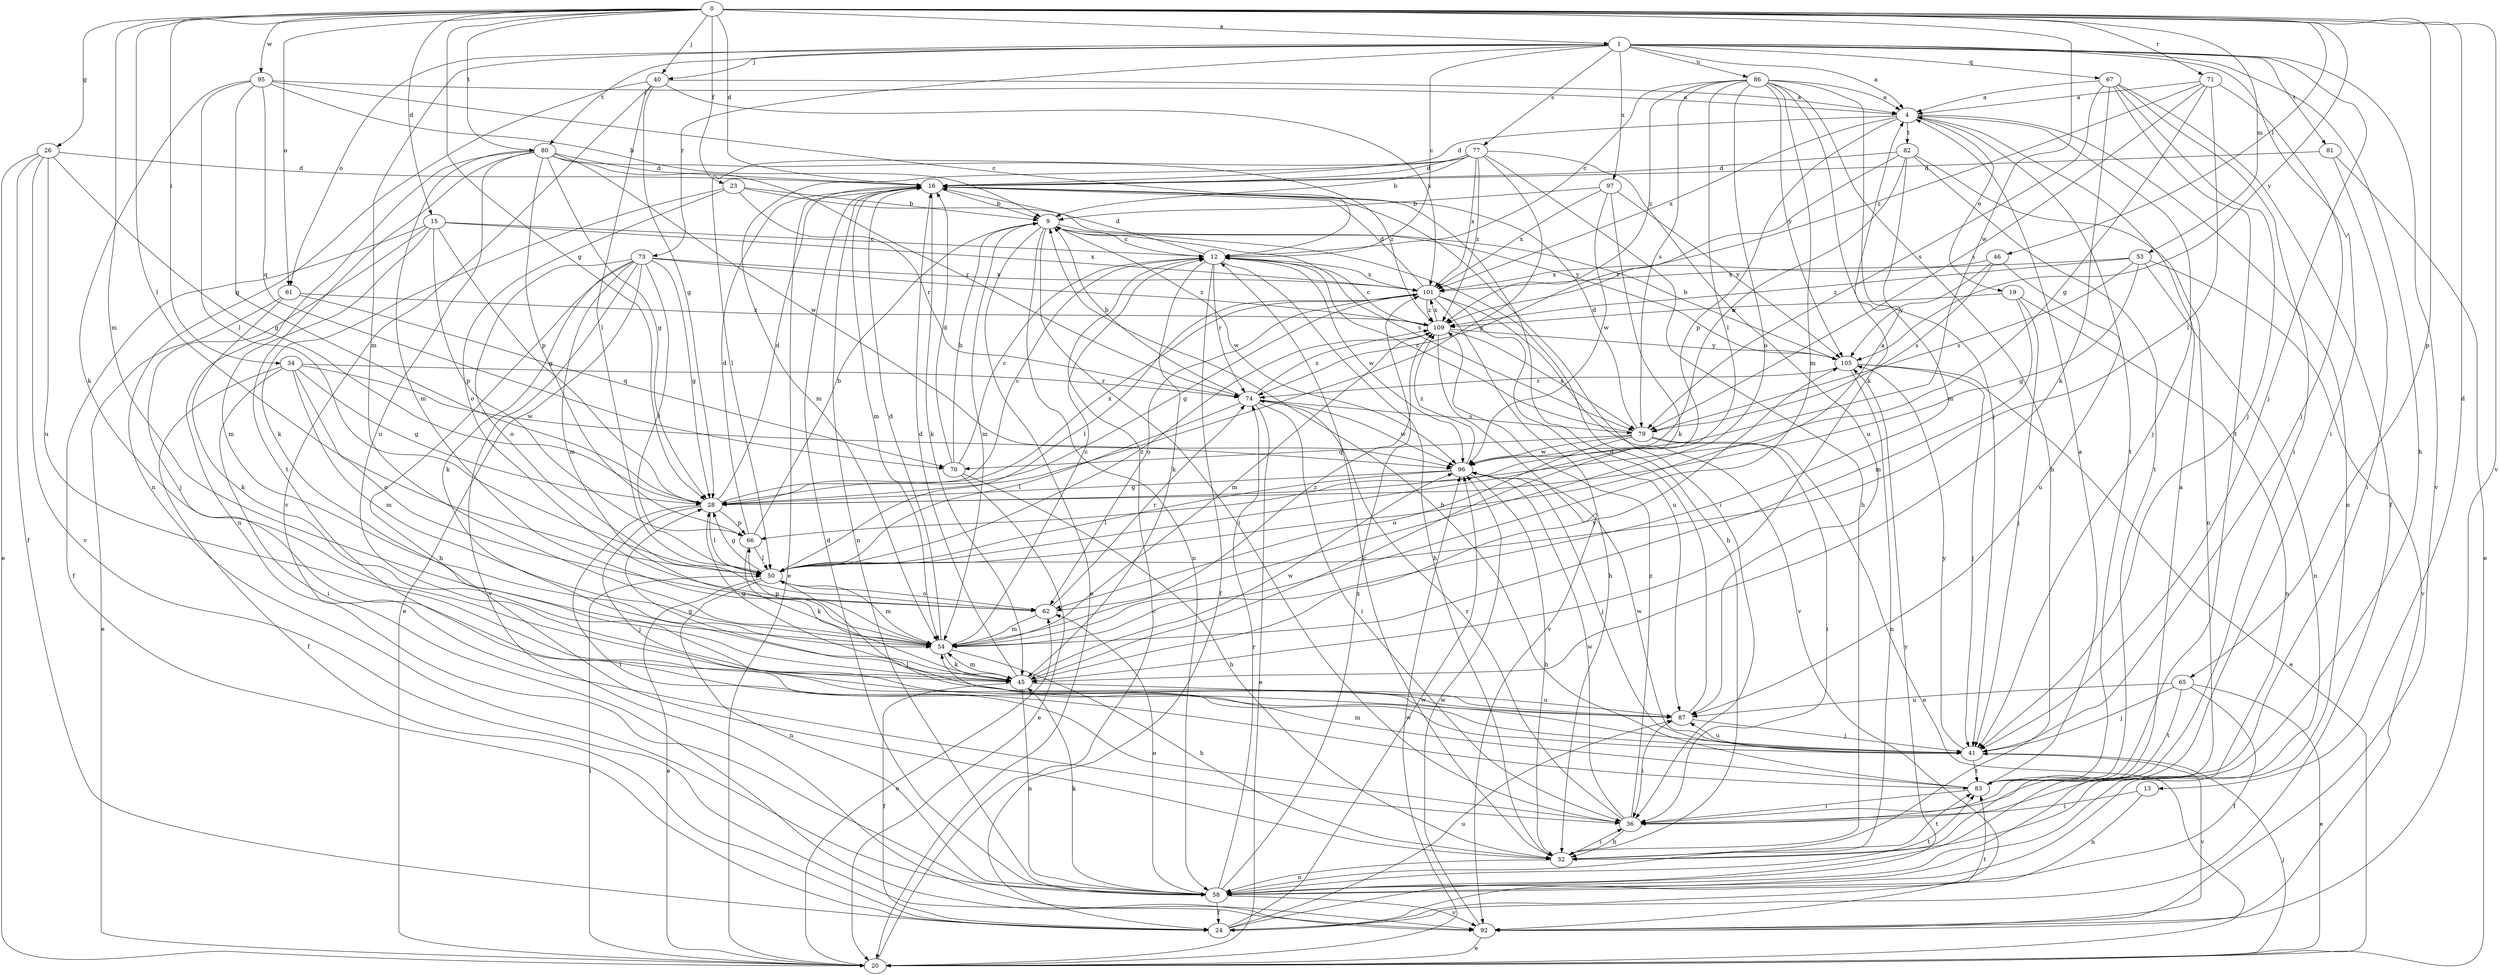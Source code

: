 strict digraph  {
0;
1;
4;
9;
12;
13;
15;
16;
19;
20;
23;
24;
26;
28;
32;
34;
36;
40;
41;
45;
46;
50;
53;
54;
58;
61;
62;
65;
66;
67;
70;
71;
73;
74;
77;
79;
80;
81;
82;
83;
86;
87;
92;
95;
96;
97;
101;
105;
109;
0 -> 1  [label=a];
0 -> 13  [label=d];
0 -> 15  [label=d];
0 -> 16  [label=d];
0 -> 23  [label=f];
0 -> 26  [label=g];
0 -> 28  [label=g];
0 -> 34  [label=i];
0 -> 40  [label=j];
0 -> 46  [label=l];
0 -> 50  [label=l];
0 -> 53  [label=m];
0 -> 54  [label=m];
0 -> 61  [label=o];
0 -> 65  [label=p];
0 -> 71  [label=r];
0 -> 80  [label=t];
0 -> 92  [label=v];
0 -> 95  [label=w];
0 -> 96  [label=w];
0 -> 105  [label=y];
1 -> 4  [label=a];
1 -> 12  [label=c];
1 -> 32  [label=h];
1 -> 36  [label=i];
1 -> 40  [label=j];
1 -> 41  [label=j];
1 -> 54  [label=m];
1 -> 61  [label=o];
1 -> 67  [label=q];
1 -> 73  [label=r];
1 -> 77  [label=s];
1 -> 80  [label=t];
1 -> 81  [label=t];
1 -> 86  [label=u];
1 -> 92  [label=v];
1 -> 97  [label=x];
4 -> 16  [label=d];
4 -> 19  [label=e];
4 -> 41  [label=j];
4 -> 58  [label=n];
4 -> 66  [label=p];
4 -> 82  [label=t];
4 -> 83  [label=t];
4 -> 101  [label=x];
9 -> 12  [label=c];
9 -> 20  [label=e];
9 -> 32  [label=h];
9 -> 36  [label=i];
9 -> 54  [label=m];
9 -> 58  [label=n];
9 -> 79  [label=s];
9 -> 96  [label=w];
12 -> 16  [label=d];
12 -> 24  [label=f];
12 -> 32  [label=h];
12 -> 45  [label=k];
12 -> 74  [label=r];
12 -> 96  [label=w];
12 -> 101  [label=x];
13 -> 36  [label=i];
13 -> 58  [label=n];
15 -> 12  [label=c];
15 -> 24  [label=f];
15 -> 28  [label=g];
15 -> 41  [label=j];
15 -> 54  [label=m];
15 -> 66  [label=p];
15 -> 101  [label=x];
16 -> 9  [label=b];
16 -> 20  [label=e];
16 -> 36  [label=i];
16 -> 45  [label=k];
16 -> 54  [label=m];
16 -> 58  [label=n];
19 -> 41  [label=j];
19 -> 54  [label=m];
19 -> 58  [label=n];
19 -> 109  [label=z];
20 -> 12  [label=c];
20 -> 41  [label=j];
20 -> 50  [label=l];
20 -> 62  [label=o];
20 -> 96  [label=w];
23 -> 9  [label=b];
23 -> 45  [label=k];
23 -> 62  [label=o];
23 -> 74  [label=r];
23 -> 105  [label=y];
24 -> 83  [label=t];
24 -> 87  [label=u];
24 -> 96  [label=w];
24 -> 105  [label=y];
26 -> 16  [label=d];
26 -> 20  [label=e];
26 -> 24  [label=f];
26 -> 28  [label=g];
26 -> 87  [label=u];
26 -> 92  [label=v];
28 -> 12  [label=c];
28 -> 16  [label=d];
28 -> 36  [label=i];
28 -> 41  [label=j];
28 -> 50  [label=l];
28 -> 66  [label=p];
28 -> 101  [label=x];
32 -> 4  [label=a];
32 -> 12  [label=c];
32 -> 36  [label=i];
32 -> 58  [label=n];
32 -> 83  [label=t];
34 -> 24  [label=f];
34 -> 28  [label=g];
34 -> 36  [label=i];
34 -> 54  [label=m];
34 -> 62  [label=o];
34 -> 74  [label=r];
34 -> 96  [label=w];
36 -> 32  [label=h];
36 -> 74  [label=r];
36 -> 96  [label=w];
36 -> 109  [label=z];
40 -> 4  [label=a];
40 -> 28  [label=g];
40 -> 50  [label=l];
40 -> 58  [label=n];
40 -> 92  [label=v];
40 -> 101  [label=x];
41 -> 50  [label=l];
41 -> 83  [label=t];
41 -> 87  [label=u];
41 -> 92  [label=v];
41 -> 96  [label=w];
41 -> 105  [label=y];
45 -> 16  [label=d];
45 -> 24  [label=f];
45 -> 28  [label=g];
45 -> 54  [label=m];
45 -> 58  [label=n];
45 -> 87  [label=u];
45 -> 96  [label=w];
45 -> 105  [label=y];
46 -> 79  [label=s];
46 -> 87  [label=u];
46 -> 101  [label=x];
46 -> 105  [label=y];
50 -> 4  [label=a];
50 -> 20  [label=e];
50 -> 28  [label=g];
50 -> 54  [label=m];
50 -> 58  [label=n];
50 -> 62  [label=o];
50 -> 109  [label=z];
53 -> 28  [label=g];
53 -> 58  [label=n];
53 -> 79  [label=s];
53 -> 92  [label=v];
53 -> 101  [label=x];
53 -> 109  [label=z];
54 -> 12  [label=c];
54 -> 16  [label=d];
54 -> 32  [label=h];
54 -> 45  [label=k];
54 -> 66  [label=p];
54 -> 109  [label=z];
58 -> 16  [label=d];
58 -> 24  [label=f];
58 -> 45  [label=k];
58 -> 62  [label=o];
58 -> 74  [label=r];
58 -> 83  [label=t];
58 -> 92  [label=v];
58 -> 101  [label=x];
61 -> 20  [label=e];
61 -> 45  [label=k];
61 -> 70  [label=q];
61 -> 109  [label=z];
62 -> 54  [label=m];
62 -> 74  [label=r];
65 -> 20  [label=e];
65 -> 24  [label=f];
65 -> 41  [label=j];
65 -> 83  [label=t];
65 -> 87  [label=u];
66 -> 9  [label=b];
66 -> 16  [label=d];
66 -> 45  [label=k];
66 -> 50  [label=l];
67 -> 4  [label=a];
67 -> 24  [label=f];
67 -> 36  [label=i];
67 -> 41  [label=j];
67 -> 45  [label=k];
67 -> 79  [label=s];
67 -> 83  [label=t];
70 -> 9  [label=b];
70 -> 12  [label=c];
70 -> 16  [label=d];
70 -> 20  [label=e];
70 -> 32  [label=h];
71 -> 4  [label=a];
71 -> 28  [label=g];
71 -> 41  [label=j];
71 -> 50  [label=l];
71 -> 79  [label=s];
71 -> 109  [label=z];
73 -> 20  [label=e];
73 -> 28  [label=g];
73 -> 32  [label=h];
73 -> 45  [label=k];
73 -> 50  [label=l];
73 -> 54  [label=m];
73 -> 62  [label=o];
73 -> 92  [label=v];
73 -> 101  [label=x];
73 -> 109  [label=z];
74 -> 9  [label=b];
74 -> 20  [label=e];
74 -> 36  [label=i];
74 -> 50  [label=l];
74 -> 79  [label=s];
74 -> 96  [label=w];
74 -> 109  [label=z];
77 -> 9  [label=b];
77 -> 16  [label=d];
77 -> 28  [label=g];
77 -> 32  [label=h];
77 -> 50  [label=l];
77 -> 54  [label=m];
77 -> 87  [label=u];
77 -> 101  [label=x];
77 -> 109  [label=z];
79 -> 12  [label=c];
79 -> 16  [label=d];
79 -> 20  [label=e];
79 -> 36  [label=i];
79 -> 62  [label=o];
79 -> 70  [label=q];
79 -> 96  [label=w];
80 -> 16  [label=d];
80 -> 28  [label=g];
80 -> 54  [label=m];
80 -> 58  [label=n];
80 -> 66  [label=p];
80 -> 74  [label=r];
80 -> 83  [label=t];
80 -> 87  [label=u];
80 -> 96  [label=w];
80 -> 109  [label=z];
81 -> 16  [label=d];
81 -> 20  [label=e];
81 -> 36  [label=i];
82 -> 16  [label=d];
82 -> 54  [label=m];
82 -> 58  [label=n];
82 -> 74  [label=r];
82 -> 83  [label=t];
82 -> 96  [label=w];
83 -> 4  [label=a];
83 -> 9  [label=b];
83 -> 36  [label=i];
83 -> 54  [label=m];
86 -> 4  [label=a];
86 -> 12  [label=c];
86 -> 32  [label=h];
86 -> 41  [label=j];
86 -> 45  [label=k];
86 -> 50  [label=l];
86 -> 54  [label=m];
86 -> 62  [label=o];
86 -> 79  [label=s];
86 -> 105  [label=y];
86 -> 109  [label=z];
87 -> 16  [label=d];
87 -> 28  [label=g];
87 -> 36  [label=i];
87 -> 41  [label=j];
92 -> 20  [label=e];
92 -> 96  [label=w];
95 -> 4  [label=a];
95 -> 9  [label=b];
95 -> 12  [label=c];
95 -> 28  [label=g];
95 -> 45  [label=k];
95 -> 50  [label=l];
95 -> 70  [label=q];
96 -> 28  [label=g];
96 -> 32  [label=h];
96 -> 41  [label=j];
96 -> 50  [label=l];
96 -> 109  [label=z];
97 -> 9  [label=b];
97 -> 45  [label=k];
97 -> 96  [label=w];
97 -> 101  [label=x];
97 -> 105  [label=y];
101 -> 16  [label=d];
101 -> 28  [label=g];
101 -> 32  [label=h];
101 -> 50  [label=l];
101 -> 62  [label=o];
101 -> 87  [label=u];
101 -> 92  [label=v];
101 -> 109  [label=z];
105 -> 9  [label=b];
105 -> 20  [label=e];
105 -> 41  [label=j];
105 -> 58  [label=n];
105 -> 74  [label=r];
109 -> 12  [label=c];
109 -> 54  [label=m];
109 -> 79  [label=s];
109 -> 92  [label=v];
109 -> 101  [label=x];
109 -> 105  [label=y];
}
